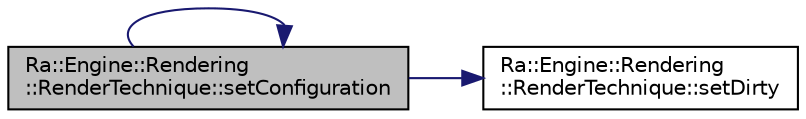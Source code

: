 digraph "Ra::Engine::Rendering::RenderTechnique::setConfiguration"
{
 // INTERACTIVE_SVG=YES
 // LATEX_PDF_SIZE
  edge [fontname="Helvetica",fontsize="10",labelfontname="Helvetica",labelfontsize="10"];
  node [fontname="Helvetica",fontsize="10",shape=record];
  rankdir="LR";
  Node1 [label="Ra::Engine::Rendering\l::RenderTechnique::setConfiguration",height=0.2,width=0.4,color="black", fillcolor="grey75", style="filled", fontcolor="black",tooltip=" "];
  Node1 -> Node1 [color="midnightblue",fontsize="10",style="solid",fontname="Helvetica"];
  Node1 -> Node2 [color="midnightblue",fontsize="10",style="solid",fontname="Helvetica"];
  Node2 [label="Ra::Engine::Rendering\l::RenderTechnique::setDirty",height=0.2,width=0.4,color="black", fillcolor="white", style="filled",URL="$classRa_1_1Engine_1_1Rendering_1_1RenderTechnique.html#af3b58075507144820fe06f6a129b0107",tooltip=" "];
}
